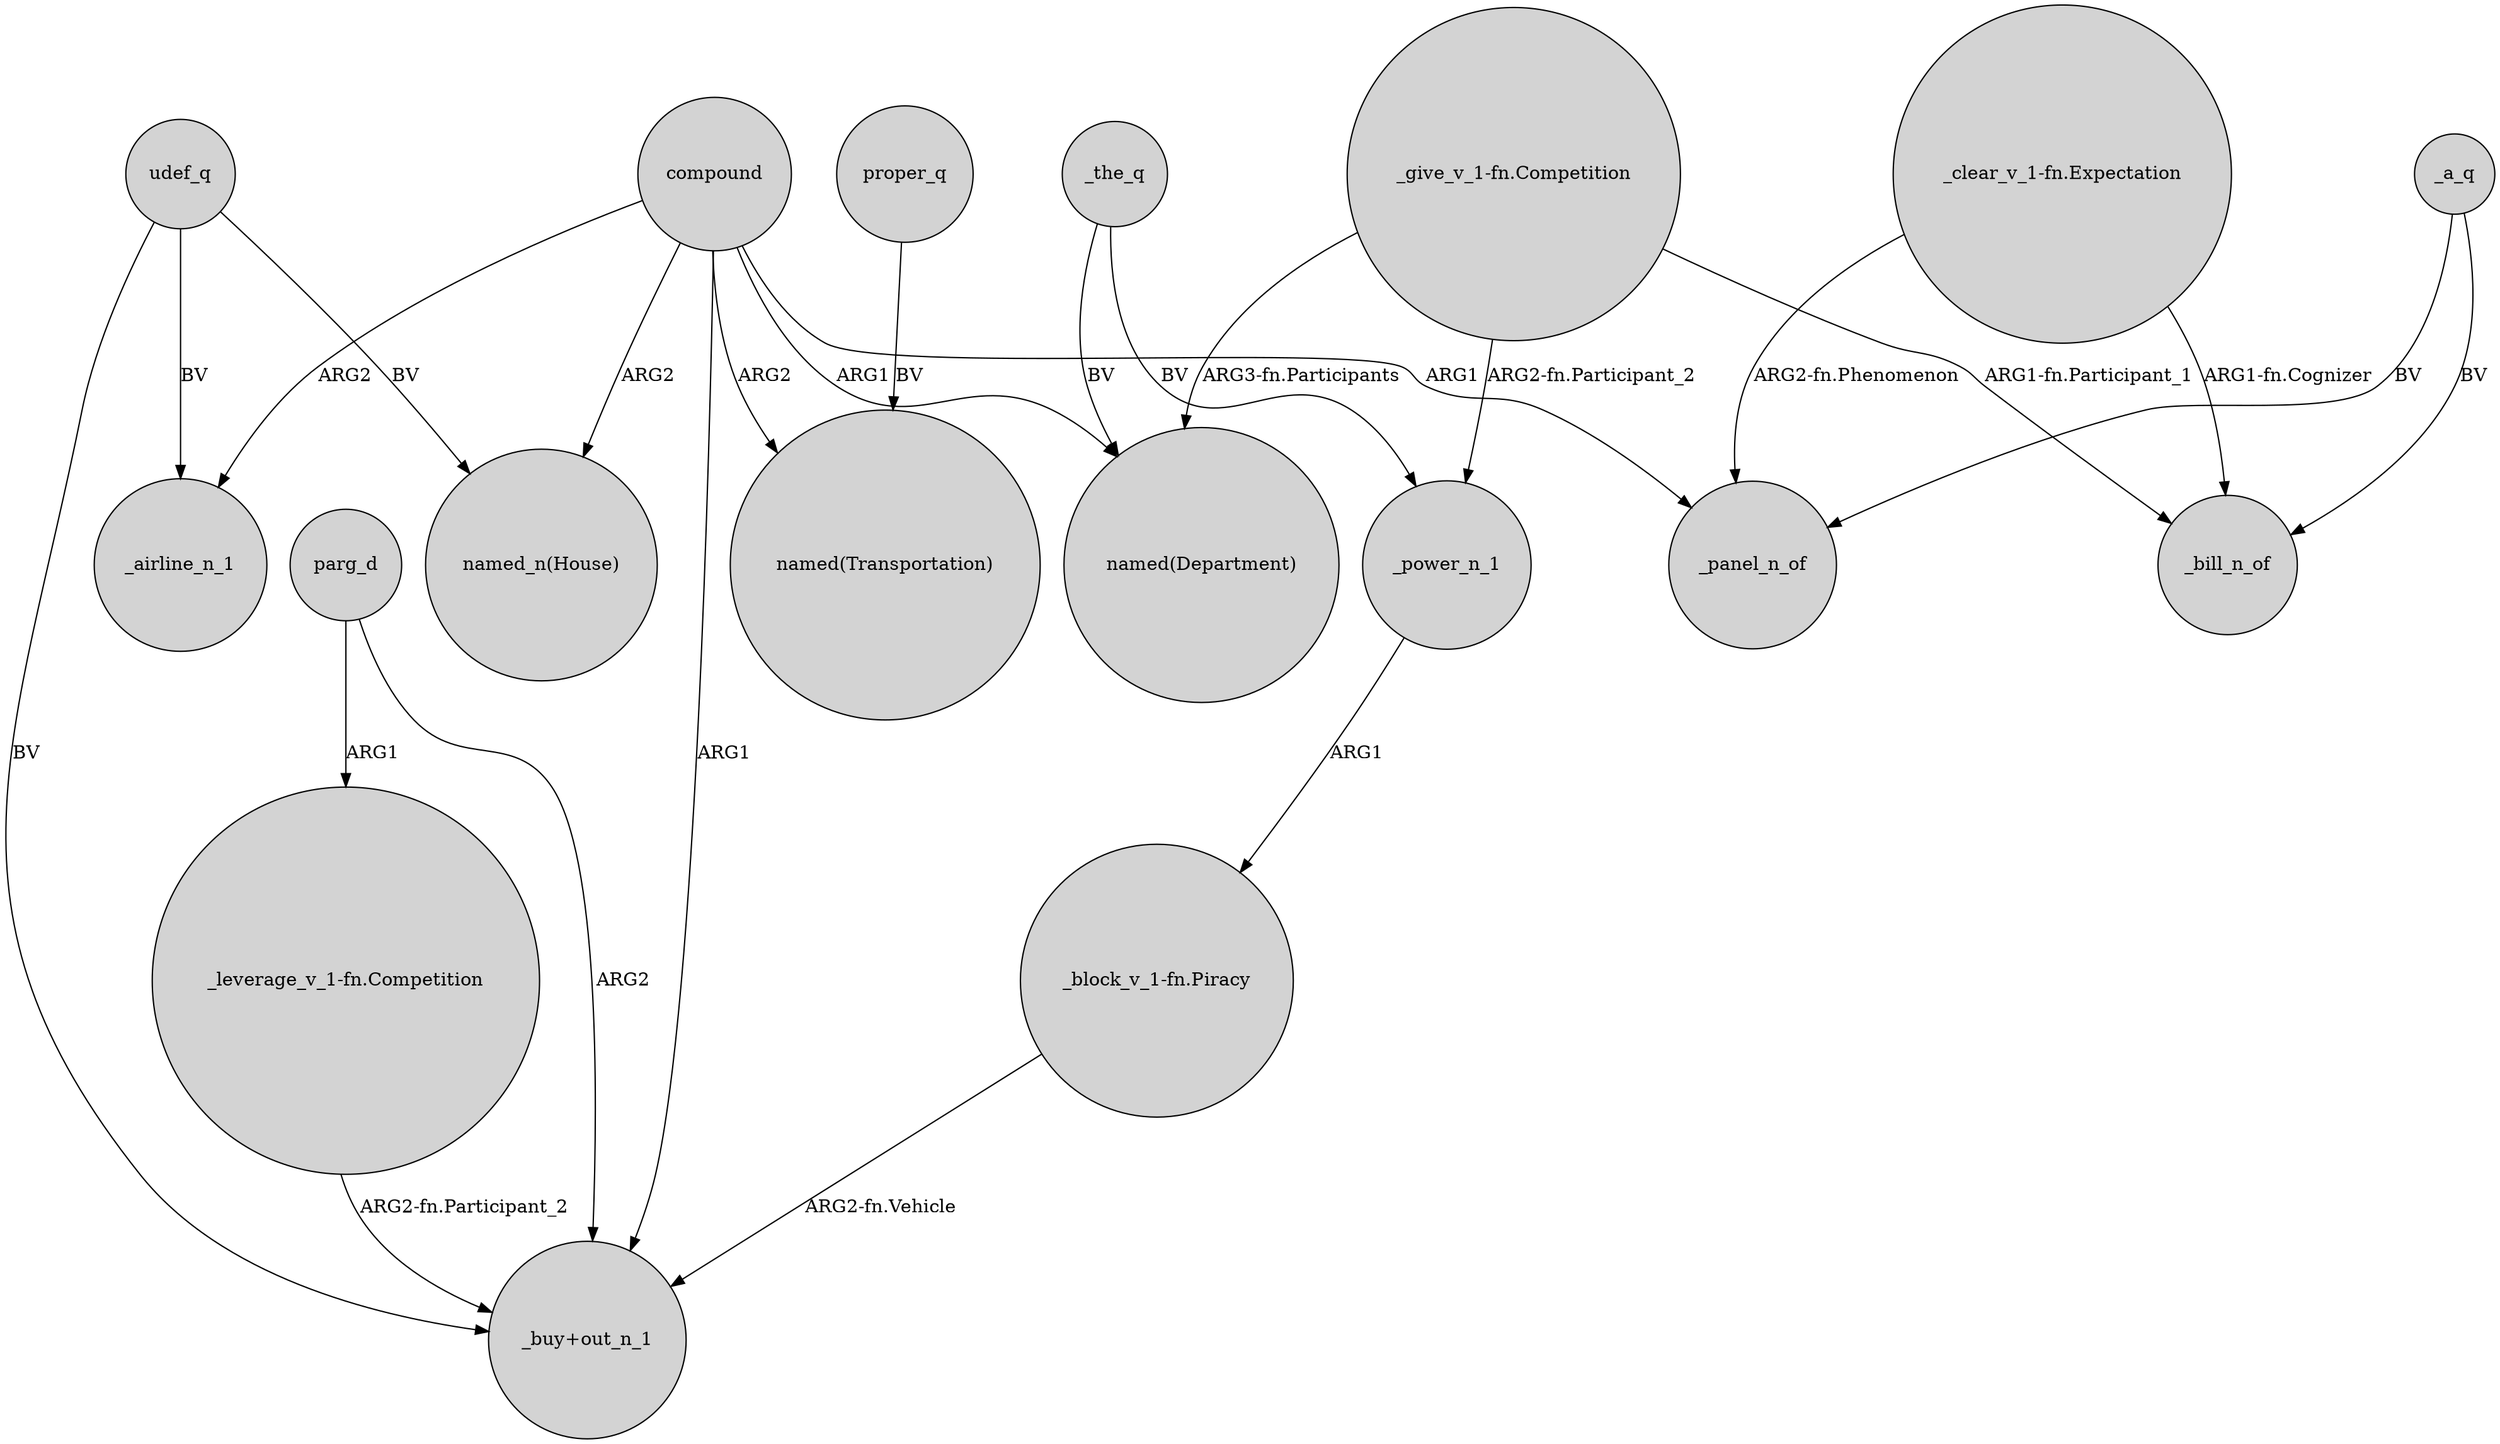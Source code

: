 digraph {
	node [shape=circle style=filled]
	_the_q -> _power_n_1 [label=BV]
	_a_q -> _panel_n_of [label=BV]
	_the_q -> "named(Department)" [label=BV]
	parg_d -> "_leverage_v_1-fn.Competition" [label=ARG1]
	udef_q -> _airline_n_1 [label=BV]
	_power_n_1 -> "_block_v_1-fn.Piracy" [label=ARG1]
	udef_q -> "_buy+out_n_1" [label=BV]
	compound -> "named_n(House)" [label=ARG2]
	parg_d -> "_buy+out_n_1" [label=ARG2]
	"_give_v_1-fn.Competition" -> _power_n_1 [label="ARG2-fn.Participant_2"]
	"_give_v_1-fn.Competition" -> _bill_n_of [label="ARG1-fn.Participant_1"]
	compound -> _airline_n_1 [label=ARG2]
	"_block_v_1-fn.Piracy" -> "_buy+out_n_1" [label="ARG2-fn.Vehicle"]
	compound -> "named(Transportation)" [label=ARG2]
	proper_q -> "named(Transportation)" [label=BV]
	"_clear_v_1-fn.Expectation" -> _panel_n_of [label="ARG2-fn.Phenomenon"]
	compound -> "named(Department)" [label=ARG1]
	"_clear_v_1-fn.Expectation" -> _bill_n_of [label="ARG1-fn.Cognizer"]
	"_leverage_v_1-fn.Competition" -> "_buy+out_n_1" [label="ARG2-fn.Participant_2"]
	compound -> "_buy+out_n_1" [label=ARG1]
	"_give_v_1-fn.Competition" -> "named(Department)" [label="ARG3-fn.Participants"]
	compound -> _panel_n_of [label=ARG1]
	udef_q -> "named_n(House)" [label=BV]
	_a_q -> _bill_n_of [label=BV]
}
